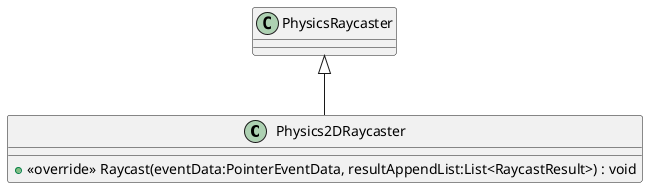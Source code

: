 @startuml
class Physics2DRaycaster {
    + <<override>> Raycast(eventData:PointerEventData, resultAppendList:List<RaycastResult>) : void
}
PhysicsRaycaster <|-- Physics2DRaycaster
@enduml
